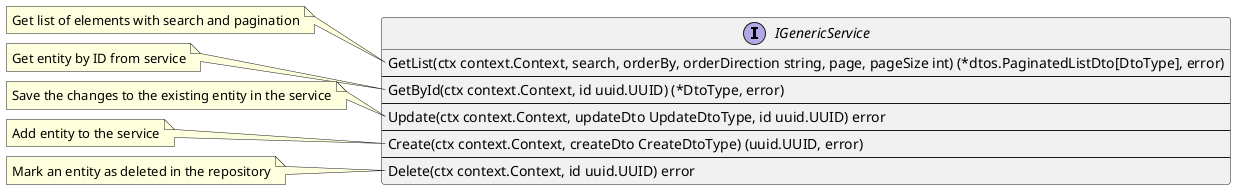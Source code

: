 @startuml IGenericService
interface IGenericService {
    GetList(ctx context.Context, search, orderBy, orderDirection string, page, pageSize int) (*dtos.PaginatedListDto[DtoType], error)
    --
    GetById(ctx context.Context, id uuid.UUID) (*DtoType, error)
    --
    Update(ctx context.Context, updateDto UpdateDtoType, id uuid.UUID) error
    --
    Create(ctx context.Context, createDto CreateDtoType) (uuid.UUID, error)
    --
    Delete(ctx context.Context, id uuid.UUID) error
}
note left of IGenericService::GetList
    Get list of elements with search and pagination
end note
note left of IGenericService::GetById
    Get entity by ID from service
end note
note left of IGenericService::Update
    Save the changes to the existing entity in the service
end note
note left of IGenericService::Create
    Add entity to the service
end note
note left of IGenericService::Delete
    Mark an entity as deleted in the repository
end note